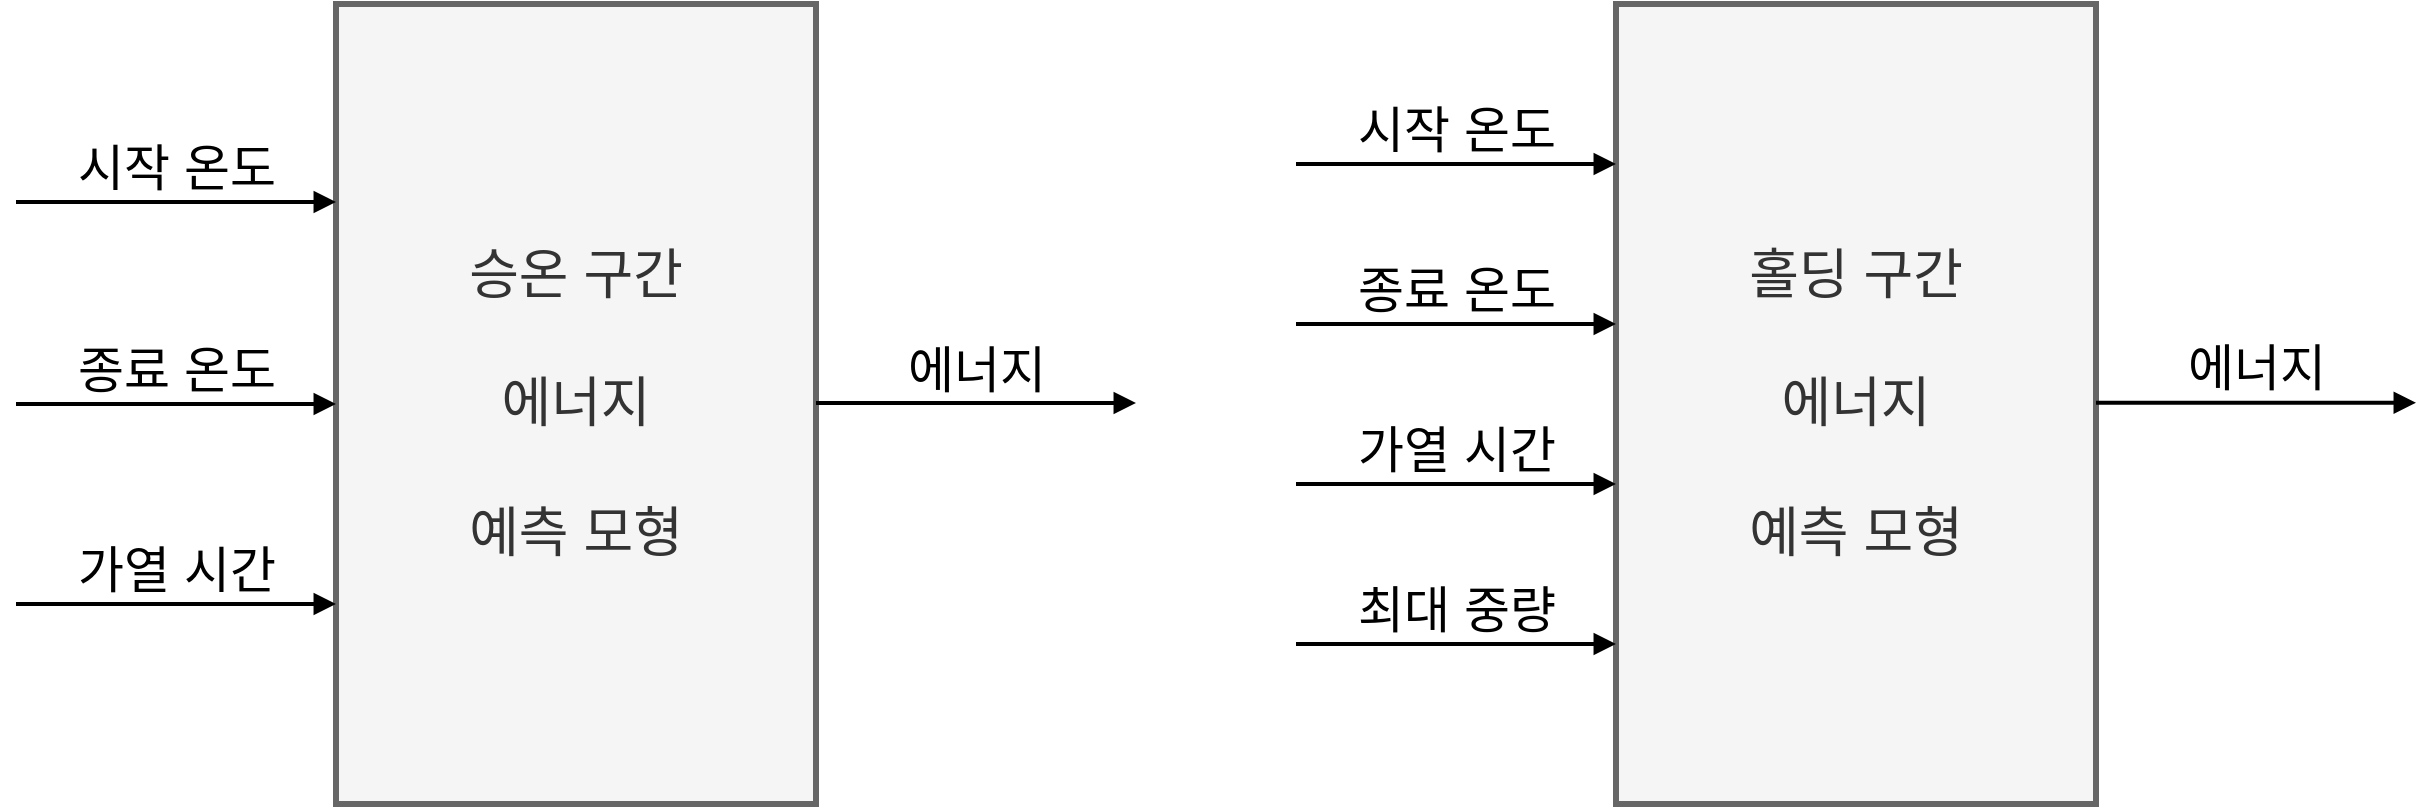 <mxfile version="15.5.4" type="github">
  <diagram id="UHZMGC3lE48HG1I_97At" name="Page-1">
    <mxGraphModel dx="2108" dy="1072" grid="1" gridSize="10" guides="1" tooltips="1" connect="1" arrows="1" fold="1" page="1" pageScale="1" pageWidth="827" pageHeight="1169" math="0" shadow="0">
      <root>
        <mxCell id="0" />
        <mxCell id="1" parent="0" />
        <mxCell id="Yhd148Z0J3ZiQ2BoJHW8-1" value="&lt;font style=&quot;font-size: 27px&quot;&gt;승온 구간&lt;br&gt;&lt;br&gt;에너지 &lt;br&gt;&lt;br&gt;예측 모형&lt;/font&gt;" style="rounded=0;whiteSpace=wrap;html=1;fillColor=#f5f5f5;strokeColor=#666666;fontColor=#333333;strokeWidth=3;" parent="1" vertex="1">
          <mxGeometry x="-520" y="100" width="240" height="400" as="geometry" />
        </mxCell>
        <mxCell id="Yhd148Z0J3ZiQ2BoJHW8-2" value="&lt;font style=&quot;font-size: 25px&quot;&gt;시작 온도&lt;/font&gt;" style="html=1;verticalAlign=bottom;endArrow=block;rounded=0;edgeStyle=orthogonalEdgeStyle;strokeWidth=2;" parent="1" edge="1">
          <mxGeometry width="80" relative="1" as="geometry">
            <mxPoint x="-680" y="199" as="sourcePoint" />
            <mxPoint x="-520" y="199" as="targetPoint" />
          </mxGeometry>
        </mxCell>
        <mxCell id="Yhd148Z0J3ZiQ2BoJHW8-3" value="&lt;font style=&quot;font-size: 25px&quot;&gt;종료 온도&lt;/font&gt;" style="html=1;verticalAlign=bottom;endArrow=block;rounded=0;edgeStyle=orthogonalEdgeStyle;strokeWidth=2;" parent="1" edge="1">
          <mxGeometry width="80" relative="1" as="geometry">
            <mxPoint x="-680" y="300" as="sourcePoint" />
            <mxPoint x="-520" y="300" as="targetPoint" />
          </mxGeometry>
        </mxCell>
        <mxCell id="Yhd148Z0J3ZiQ2BoJHW8-4" value="&lt;font style=&quot;font-size: 25px&quot;&gt;가열 시간&lt;/font&gt;" style="html=1;verticalAlign=bottom;endArrow=block;rounded=0;edgeStyle=orthogonalEdgeStyle;strokeWidth=2;" parent="1" edge="1">
          <mxGeometry width="80" relative="1" as="geometry">
            <mxPoint x="-680" y="400" as="sourcePoint" />
            <mxPoint x="-520" y="400" as="targetPoint" />
          </mxGeometry>
        </mxCell>
        <mxCell id="epl4r_hCn9XrKE2kMDHo-1" value="&lt;font style=&quot;font-size: 27px&quot;&gt;홀딩 구간&lt;br&gt;&lt;br&gt;에너지 &lt;br&gt;&lt;br&gt;예측 모형&lt;/font&gt;" style="rounded=0;whiteSpace=wrap;html=1;fillColor=#f5f5f5;strokeColor=#666666;fontColor=#333333;strokeWidth=3;" parent="1" vertex="1">
          <mxGeometry x="120" y="100" width="240" height="400" as="geometry" />
        </mxCell>
        <mxCell id="epl4r_hCn9XrKE2kMDHo-2" value="&lt;font style=&quot;font-size: 25px&quot;&gt;시작 온도&lt;/font&gt;" style="html=1;verticalAlign=bottom;endArrow=block;rounded=0;edgeStyle=orthogonalEdgeStyle;strokeWidth=2;" parent="1" edge="1">
          <mxGeometry width="80" relative="1" as="geometry">
            <mxPoint x="-40" y="180" as="sourcePoint" />
            <mxPoint x="120" y="180" as="targetPoint" />
          </mxGeometry>
        </mxCell>
        <mxCell id="epl4r_hCn9XrKE2kMDHo-3" value="&lt;font style=&quot;font-size: 25px&quot;&gt;종료 온도&lt;/font&gt;" style="html=1;verticalAlign=bottom;endArrow=block;rounded=0;edgeStyle=orthogonalEdgeStyle;strokeWidth=2;" parent="1" edge="1">
          <mxGeometry width="80" relative="1" as="geometry">
            <mxPoint x="-40" y="260" as="sourcePoint" />
            <mxPoint x="120" y="260" as="targetPoint" />
          </mxGeometry>
        </mxCell>
        <mxCell id="epl4r_hCn9XrKE2kMDHo-4" value="&lt;font style=&quot;font-size: 25px&quot;&gt;가열 시간&lt;/font&gt;" style="html=1;verticalAlign=bottom;endArrow=block;rounded=0;edgeStyle=orthogonalEdgeStyle;strokeWidth=2;" parent="1" edge="1">
          <mxGeometry width="80" relative="1" as="geometry">
            <mxPoint x="-40" y="340" as="sourcePoint" />
            <mxPoint x="120" y="340" as="targetPoint" />
          </mxGeometry>
        </mxCell>
        <mxCell id="epl4r_hCn9XrKE2kMDHo-5" value="&lt;font style=&quot;font-size: 25px&quot;&gt;최대 중량&lt;/font&gt;" style="html=1;verticalAlign=bottom;endArrow=block;rounded=0;edgeStyle=orthogonalEdgeStyle;strokeWidth=2;" parent="1" edge="1">
          <mxGeometry width="80" relative="1" as="geometry">
            <mxPoint x="-40" y="420" as="sourcePoint" />
            <mxPoint x="120" y="420" as="targetPoint" />
          </mxGeometry>
        </mxCell>
        <mxCell id="34WrXXwqNysMLgNwri8n-1" value="&lt;font style=&quot;font-size: 25px&quot;&gt;에너지&lt;/font&gt;" style="html=1;verticalAlign=bottom;endArrow=block;rounded=0;edgeStyle=orthogonalEdgeStyle;strokeWidth=2;" parent="1" edge="1">
          <mxGeometry width="80" relative="1" as="geometry">
            <mxPoint x="-280" y="299.5" as="sourcePoint" />
            <mxPoint x="-120" y="299.5" as="targetPoint" />
          </mxGeometry>
        </mxCell>
        <mxCell id="34WrXXwqNysMLgNwri8n-2" value="&lt;font style=&quot;font-size: 25px&quot;&gt;에너지&lt;/font&gt;" style="html=1;verticalAlign=bottom;endArrow=block;rounded=0;edgeStyle=orthogonalEdgeStyle;strokeWidth=2;" parent="1" edge="1">
          <mxGeometry width="80" relative="1" as="geometry">
            <mxPoint x="360" y="299.41" as="sourcePoint" />
            <mxPoint x="520" y="299.41" as="targetPoint" />
          </mxGeometry>
        </mxCell>
      </root>
    </mxGraphModel>
  </diagram>
</mxfile>
